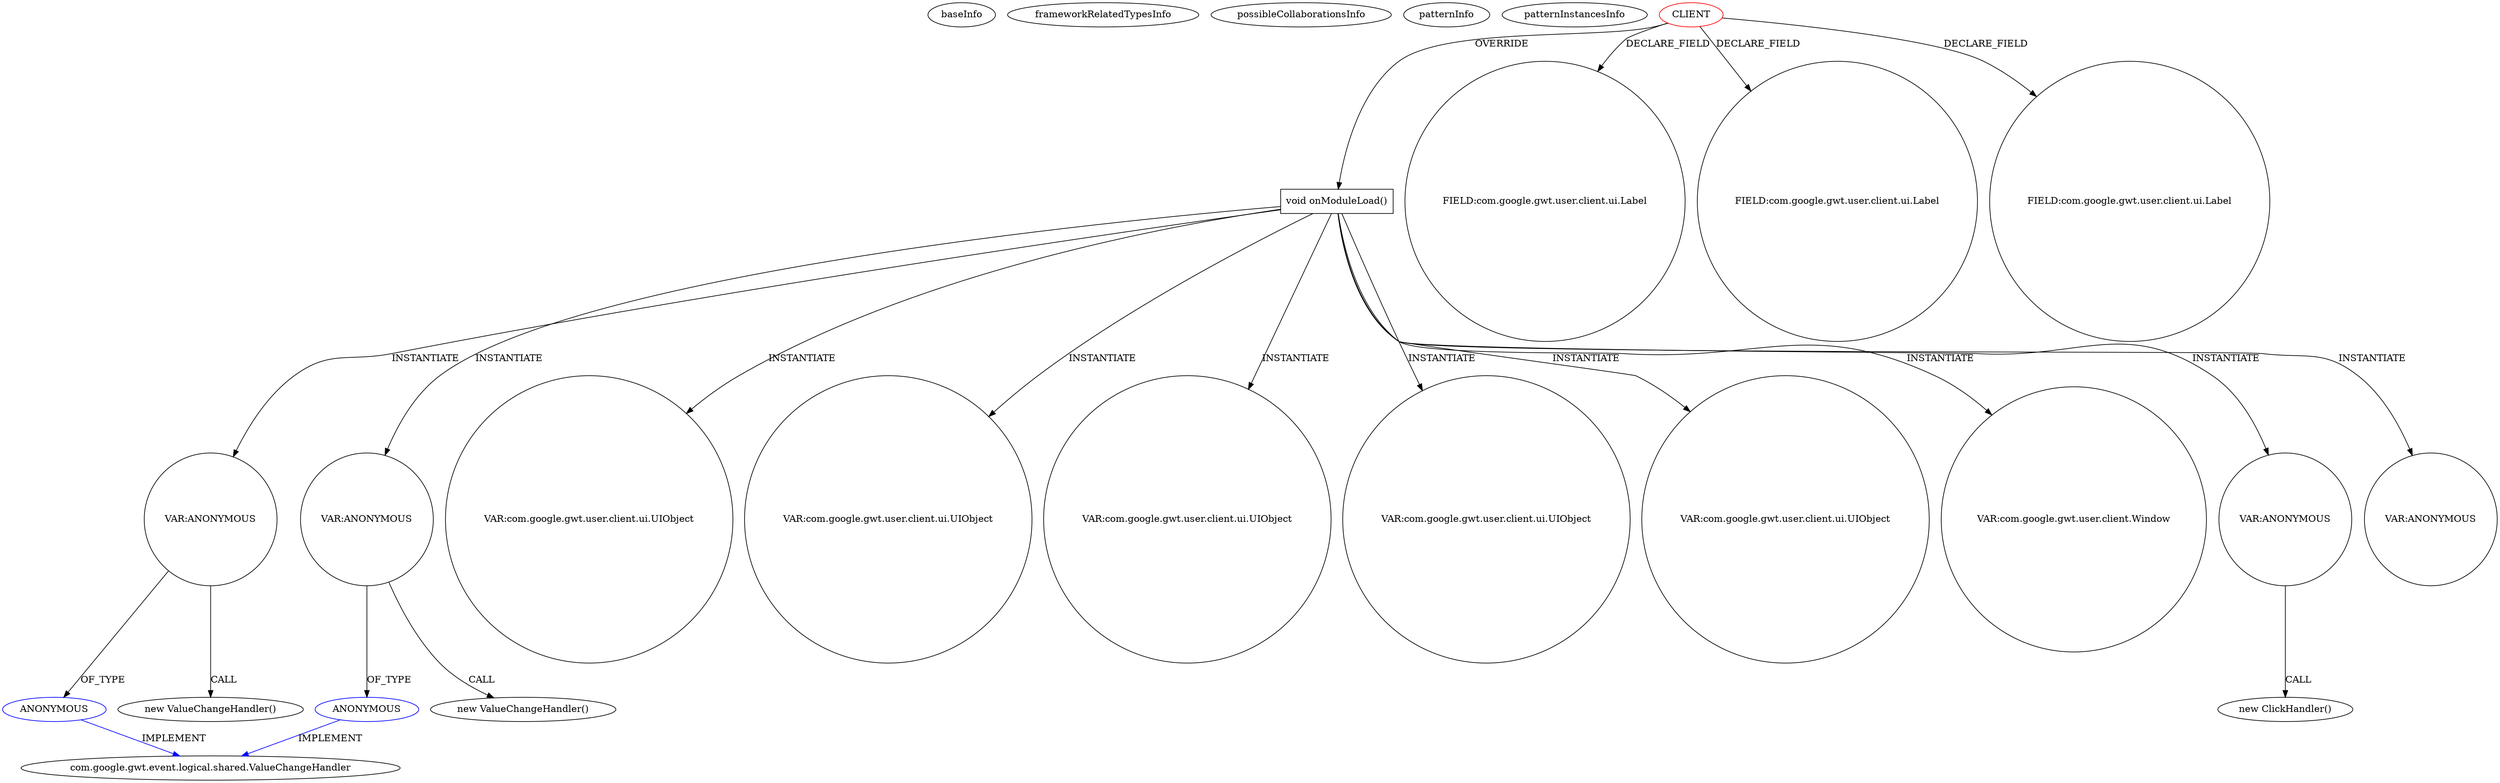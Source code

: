 digraph {
baseInfo[graphId=374,category="pattern",isAnonymous=false,possibleRelation=false]
frameworkRelatedTypesInfo[]
possibleCollaborationsInfo[]
patternInfo[frequency=2.0,patternRootClient=0]
patternInstancesInfo[0="coldplayguy-flight87~/coldplayguy-flight87/flight87-master/BookFlight/src/bookflight/client/BookFlight.java~BookFlight~1091",1="Tok-Erwin~/Tok-Erwin/Erwin-master/src/main/java/erwin/client/Erwin.java~Erwin~388"]
246[label="com.google.gwt.event.logical.shared.ValueChangeHandler",vertexType="FRAMEWORK_INTERFACE_TYPE",isFrameworkType=false]
245[label="ANONYMOUS",vertexType="REFERENCE_ANONYMOUS_DECLARATION",isFrameworkType=false,color=blue]
265[label="ANONYMOUS",vertexType="REFERENCE_ANONYMOUS_DECLARATION",isFrameworkType=false,color=blue]
244[label="VAR:ANONYMOUS",vertexType="VARIABLE_EXPRESION",isFrameworkType=false,shape=circle]
243[label="new ValueChangeHandler()",vertexType="CONSTRUCTOR_CALL",isFrameworkType=false]
264[label="VAR:ANONYMOUS",vertexType="VARIABLE_EXPRESION",isFrameworkType=false,shape=circle]
263[label="new ValueChangeHandler()",vertexType="CONSTRUCTOR_CALL",isFrameworkType=false]
34[label="void onModuleLoad()",vertexType="OVERRIDING_METHOD_DECLARATION",isFrameworkType=false,shape=box]
121[label="VAR:com.google.gwt.user.client.ui.UIObject",vertexType="VARIABLE_EXPRESION",isFrameworkType=false,shape=circle]
0[label="CLIENT",vertexType="ROOT_CLIENT_CLASS_DECLARATION",isFrameworkType=false,color=red]
80[label="VAR:com.google.gwt.user.client.ui.UIObject",vertexType="VARIABLE_EXPRESION",isFrameworkType=false,shape=circle]
63[label="VAR:com.google.gwt.user.client.ui.UIObject",vertexType="VARIABLE_EXPRESION",isFrameworkType=false,shape=circle]
132[label="VAR:com.google.gwt.user.client.ui.UIObject",vertexType="VARIABLE_EXPRESION",isFrameworkType=false,shape=circle]
71[label="VAR:com.google.gwt.user.client.ui.UIObject",vertexType="VARIABLE_EXPRESION",isFrameworkType=false,shape=circle]
286[label="VAR:com.google.gwt.user.client.Window",vertexType="VARIABLE_EXPRESION",isFrameworkType=false,shape=circle]
14[label="FIELD:com.google.gwt.user.client.ui.Label",vertexType="FIELD_DECLARATION",isFrameworkType=false,shape=circle]
20[label="FIELD:com.google.gwt.user.client.ui.Label",vertexType="FIELD_DECLARATION",isFrameworkType=false,shape=circle]
24[label="FIELD:com.google.gwt.user.client.ui.Label",vertexType="FIELD_DECLARATION",isFrameworkType=false,shape=circle]
223[label="VAR:ANONYMOUS",vertexType="VARIABLE_EXPRESION",isFrameworkType=false,shape=circle]
222[label="new ClickHandler()",vertexType="CONSTRUCTOR_CALL",isFrameworkType=false]
281[label="VAR:ANONYMOUS",vertexType="VARIABLE_EXPRESION",isFrameworkType=false,shape=circle]
34->63[label="INSTANTIATE"]
265->246[label="IMPLEMENT",color=blue]
0->34[label="OVERRIDE"]
34->132[label="INSTANTIATE"]
34->71[label="INSTANTIATE"]
34->286[label="INSTANTIATE"]
34->244[label="INSTANTIATE"]
34->121[label="INSTANTIATE"]
0->24[label="DECLARE_FIELD"]
244->245[label="OF_TYPE"]
34->80[label="INSTANTIATE"]
245->246[label="IMPLEMENT",color=blue]
264->265[label="OF_TYPE"]
223->222[label="CALL"]
34->223[label="INSTANTIATE"]
0->20[label="DECLARE_FIELD"]
34->281[label="INSTANTIATE"]
244->243[label="CALL"]
34->264[label="INSTANTIATE"]
264->263[label="CALL"]
0->14[label="DECLARE_FIELD"]
}
